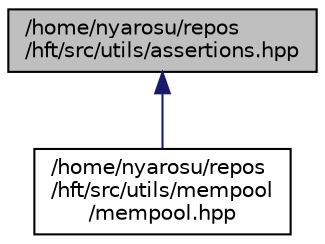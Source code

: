 digraph "/home/nyarosu/repos/hft/src/utils/assertions.hpp"
{
 // LATEX_PDF_SIZE
  edge [fontname="Helvetica",fontsize="10",labelfontname="Helvetica",labelfontsize="10"];
  node [fontname="Helvetica",fontsize="10",shape=record];
  Node1 [label="/home/nyarosu/repos\l/hft/src/utils/assertions.hpp",height=0.2,width=0.4,color="black", fillcolor="grey75", style="filled", fontcolor="black",tooltip=" "];
  Node1 -> Node2 [dir="back",color="midnightblue",fontsize="10",style="solid"];
  Node2 [label="/home/nyarosu/repos\l/hft/src/utils/mempool\l/mempool.hpp",height=0.2,width=0.4,color="black", fillcolor="white", style="filled",URL="$mempool_8hpp.html",tooltip=" "];
}
